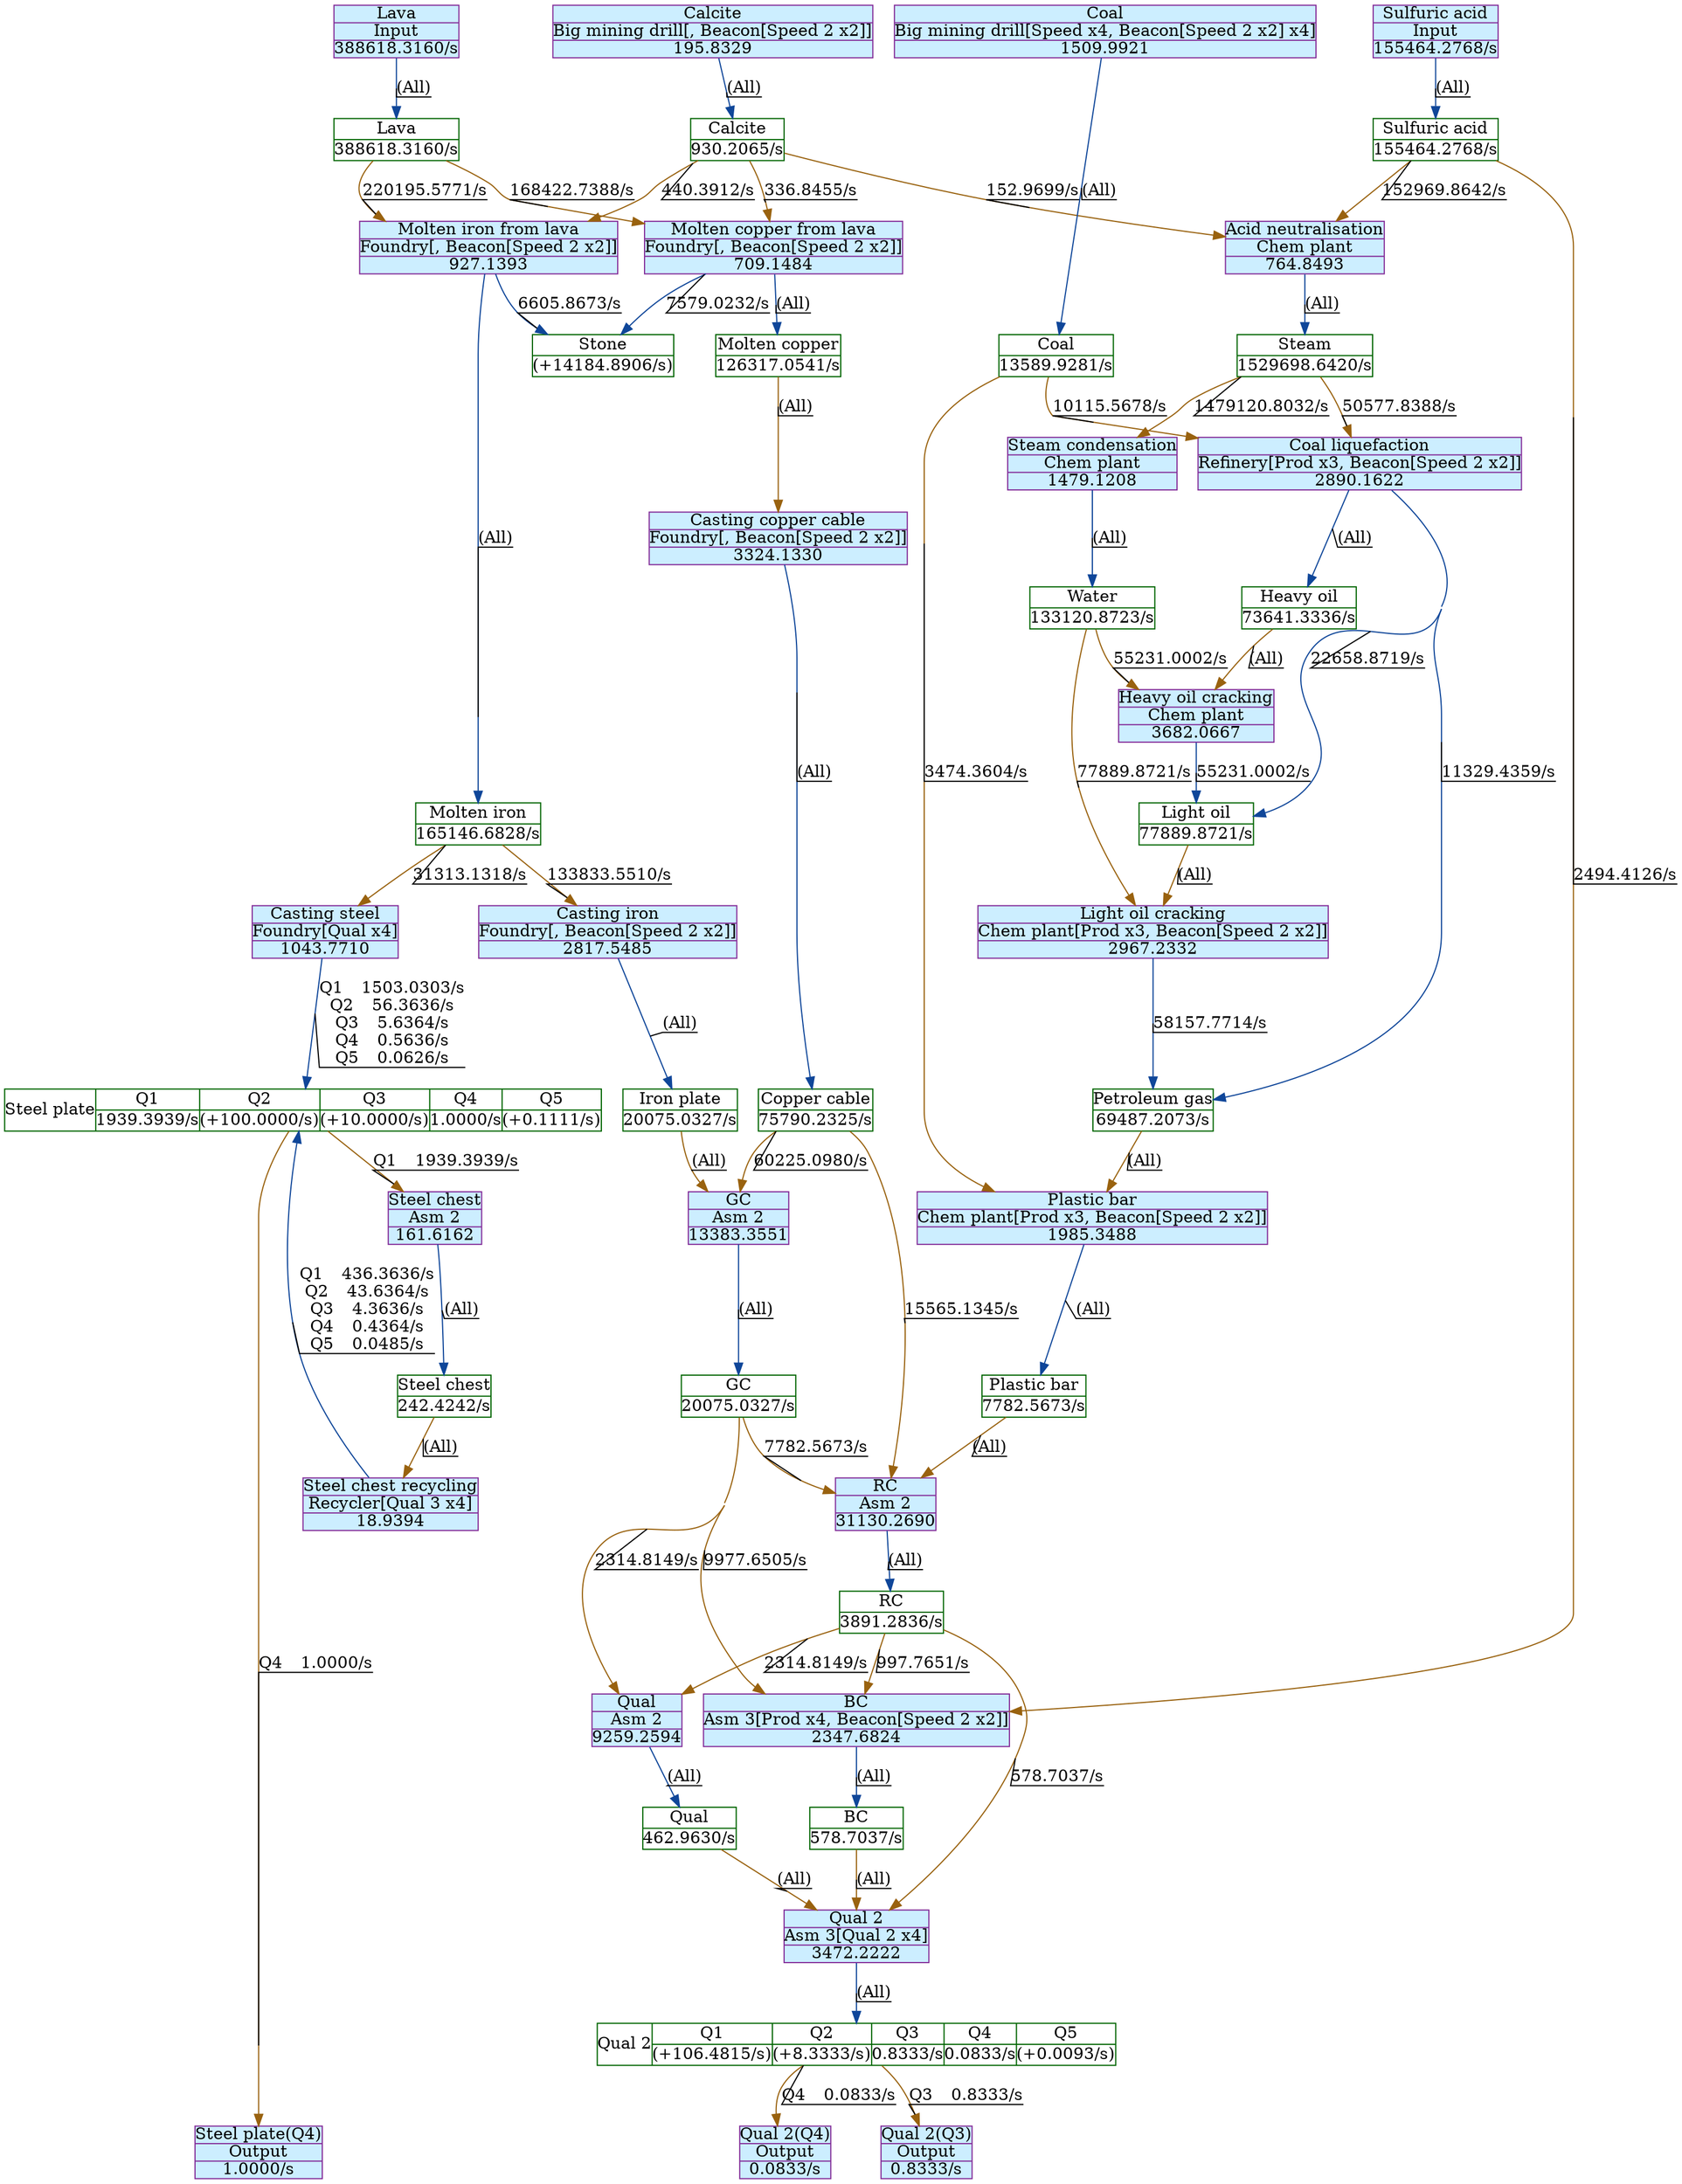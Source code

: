 digraph {
    layout="dot"
    concentrate=true
    node [shape="record"; margin=0]
    edge [decorate=true]
    0 [color="#006400"; label="{Water|133120.8723/s}"]
    1 [color="#006400"; label="{Steam|1529698.6420/s}"]
    2 [color="#006400"; label="{Coal|13589.9281/s}"]
    3 [color="#006400"; label="{Copper cable|75790.2325/s}"]
    4 [color="#006400"; label="{GC|20075.0327/s}"]
    5 [color="#006400"; label="{Iron plate|20075.0327/s}"]
    6 [color="#006400"; label="{Light oil|77889.8721/s}"]
    7 [color="#006400"; label="{Petroleum gas|69487.2073/s}"]
    8 [color="#006400"; label="{Plastic bar|7782.5673/s}"]
    9 [color="#006400"; label="{Steel chest|242.4242/s}"]
    10 [color="#006400"; label="{Lava|388618.3160/s}"]
    11 [color="#006400"; label="{Molten iron|165146.6828/s}"]
    12 [color="#006400"; label="{Calcite|930.2065/s}"]
    13 [color="#006400"; label="{Stone|(+14184.8906/s)}"]
    14 [color="#006400"; label="{Heavy oil|73641.3336/s}"]
    15 [color="#006400"; label="{Sulfuric acid|155464.2768/s}"]
    16 [color="#006400"; label="{RC|3891.2836/s}"]
    17 [color="#006400"; label="{BC|578.7037/s}"]
    18 [color="#006400"; label="{Qual|462.9630/s}"]
    19 [color="#006400"; label="{Molten copper|126317.0541/s}"]
    20 [style="filled"; color="#842e99"; fillcolor="#cceeff"; label="{Qual 2(Q4)|Output|0.0833/s}"]
    21 [style="filled"; color="#842e99"; fillcolor="#cceeff"; label="{Steam condensation|Chem plant|1479.1208}"]
    22 [style="filled"; color="#842e99"; fillcolor="#cceeff"; label="{Qual 2(Q3)|Output|0.8333/s}"]
    23 [style="filled"; color="#842e99"; fillcolor="#cceeff"; label="{Coal|Big mining drill[Speed x4, Beacon[Speed 2 x2] x4]|1509.9921}"]
    24 [style="filled"; color="#842e99"; fillcolor="#cceeff"; label="{GC|Asm 2|13383.3551}"]
    25 [style="filled"; color="#842e99"; fillcolor="#cceeff"; label="{Light oil cracking|Chem plant[Prod x3, Beacon[Speed 2 x2]]|2967.2332}"]
    26 [style="filled"; color="#842e99"; fillcolor="#cceeff"; label="{Plastic bar|Chem plant[Prod x3, Beacon[Speed 2 x2]]|1985.3488}"]
    27 [style="filled"; color="#842e99"; fillcolor="#cceeff"; label="{Steel chest recycling|Recycler[Qual 3 x4]|18.9394}"]
    28 [style="filled"; color="#842e99"; fillcolor="#cceeff"; label="{Molten iron from lava|Foundry[, Beacon[Speed 2 x2]]|927.1393}"]
    29 [style="filled"; color="#842e99"; fillcolor="#cceeff"; label="{Lava|Input|388618.3160/s}"]
    30 [style="filled"; color="#842e99"; fillcolor="#cceeff"; label="{Coal liquefaction|Refinery[Prod x3, Beacon[Speed 2 x2]]|2890.1622}"]
    31 [style="filled"; color="#842e99"; fillcolor="#cceeff"; label="{BC|Asm 3[Prod x4, Beacon[Speed 2 x2]]|2347.6824}"]
    32 [style="filled"; color="#842e99"; fillcolor="#cceeff"; label="{Qual 2|Asm 3[Qual 2 x4]|3472.2222}"]
    33 [style="filled"; color="#842e99"; fillcolor="#cceeff"; label="{Heavy oil cracking|Chem plant|3682.0667}"]
    34 [style="filled"; color="#842e99"; fillcolor="#cceeff"; label="{Calcite|Big mining drill[, Beacon[Speed 2 x2]]|195.8329}"]
    35 [style="filled"; color="#842e99"; fillcolor="#cceeff"; label="{Sulfuric acid|Input|155464.2768/s}"]
    36 [style="filled"; color="#842e99"; fillcolor="#cceeff"; label="{Steel plate(Q4)|Output|1.0000/s}"]
    37 [style="filled"; color="#842e99"; fillcolor="#cceeff"; label="{Casting steel|Foundry[Qual x4]|1043.7710}"]
    38 [style="filled"; color="#842e99"; fillcolor="#cceeff"; label="{Qual|Asm 2|9259.2594}"]
    39 [style="filled"; color="#842e99"; fillcolor="#cceeff"; label="{Casting copper cable|Foundry[, Beacon[Speed 2 x2]]|3324.1330}"]
    40 [style="filled"; color="#842e99"; fillcolor="#cceeff"; label="{Molten copper from lava|Foundry[, Beacon[Speed 2 x2]]|709.1484}"]
    41 [style="filled"; color="#842e99"; fillcolor="#cceeff"; label="{Steel chest|Asm 2|161.6162}"]
    42 [style="filled"; color="#842e99"; fillcolor="#cceeff"; label="{RC|Asm 2|31130.2690}"]
    43 [style="filled"; color="#842e99"; fillcolor="#cceeff"; label="{Casting iron|Foundry[, Beacon[Speed 2 x2]]|2817.5485}"]
    44 [style="filled"; color="#842e99"; fillcolor="#cceeff"; label="{Acid neutralisation|Chem plant|764.8493}"]
    45 [color="#006400"; label="{Qual 2}|{Q1|(+106.4815/s)}|{Q2|(+8.3333/s)}|{Q3|0.8333/s}|{Q4|0.0833/s}|{Q5|(+0.0093/s)}"]
    46 [color="#006400"; label="{Steel plate}|{Q1|1939.3939/s}|{Q2|(+100.0000/s)}|{Q3|(+10.0000/s)}|{Q4|1.0000/s}|{Q5|(+0.1111/s)}"]
    0 -> 25 [color="#99620f"; label="77889.8721/s
"]
    0 -> 33 [color="#99620f"; label="55231.0002/s
"]
    1 -> 21 [color="#99620f"; label="1479120.8032/s
"]
    1 -> 30 [color="#99620f"; label="50577.8388/s
"]
    2 -> 26 [color="#99620f"; label="3474.3604/s
"]
    2 -> 30 [color="#99620f"; label="10115.5678/s
"]
    3 -> 24 [color="#99620f"; label="60225.0980/s
"]
    3 -> 42 [color="#99620f"; label="15565.1345/s
"]
    4 -> 31 [color="#99620f"; label="9977.6505/s
"]
    4 -> 38 [color="#99620f"; label="2314.8149/s
"]
    4 -> 42 [color="#99620f"; label="7782.5673/s
"]
    5 -> 24 [color="#99620f"; label="(All)"]
    6 -> 25 [color="#99620f"; label="(All)"]
    7 -> 26 [color="#99620f"; label="(All)"]
    8 -> 42 [color="#99620f"; label="(All)"]
    9 -> 27 [color="#99620f"; label="(All)"]
    10 -> 28 [color="#99620f"; label="220195.5771/s
"]
    10 -> 40 [color="#99620f"; label="168422.7388/s
"]
    11 -> 37 [color="#99620f"; label="31313.1318/s
"]
    11 -> 43 [color="#99620f"; label="133833.5510/s
"]
    12 -> 28 [color="#99620f"; label="440.3912/s
"]
    12 -> 40 [color="#99620f"; label="336.8455/s
"]
    12 -> 44 [color="#99620f"; label="152.9699/s
"]
    14 -> 33 [color="#99620f"; label="(All)"]
    15 -> 31 [color="#99620f"; label="2494.4126/s
"]
    15 -> 44 [color="#99620f"; label="152969.8642/s
"]
    16 -> 31 [color="#99620f"; label="997.7651/s
"]
    16 -> 32 [color="#99620f"; label="578.7037/s
"]
    16 -> 38 [color="#99620f"; label="2314.8149/s
"]
    17 -> 32 [color="#99620f"; label="(All)"]
    18 -> 32 [color="#99620f"; label="(All)"]
    19 -> 39 [color="#99620f"; label="(All)"]
    21 -> 0 [color="#0f4699"; label="(All)"]
    23 -> 2 [color="#0f4699"; label="(All)"]
    24 -> 4 [color="#0f4699"; label="(All)"]
    25 -> 7 [color="#0f4699"; label="58157.7714/s
"]
    26 -> 8 [color="#0f4699"; label="(All)"]
    27 -> 46 [color="#0f4699"; label="Q1	436.3636/s
Q2	43.6364/s
Q3	4.3636/s
Q4	0.4364/s
Q5	0.0485/s
"]
    28 -> 11 [color="#0f4699"; label="(All)"]
    28 -> 13 [color="#0f4699"; label="6605.8673/s
"]
    29 -> 10 [color="#0f4699"; label="(All)"]
    30 -> 14 [color="#0f4699"; label="(All)"]
    30 -> 6 [color="#0f4699"; label="22658.8719/s
"]
    30 -> 7 [color="#0f4699"; label="11329.4359/s
"]
    31 -> 17 [color="#0f4699"; label="(All)"]
    32 -> 45 [color="#0f4699"; label="(All)"]
    33 -> 6 [color="#0f4699"; label="55231.0002/s
"]
    34 -> 12 [color="#0f4699"; label="(All)"]
    35 -> 15 [color="#0f4699"; label="(All)"]
    37 -> 46 [color="#0f4699"; label="Q1	1503.0303/s
Q2	56.3636/s
Q3	5.6364/s
Q4	0.5636/s
Q5	0.0626/s
"]
    38 -> 18 [color="#0f4699"; label="(All)"]
    39 -> 3 [color="#0f4699"; label="(All)"]
    40 -> 19 [color="#0f4699"; label="(All)"]
    40 -> 13 [color="#0f4699"; label="7579.0232/s
"]
    41 -> 9 [color="#0f4699"; label="(All)"]
    42 -> 16 [color="#0f4699"; label="(All)"]
    43 -> 5 [color="#0f4699"; label="(All)"]
    44 -> 1 [color="#0f4699"; label="(All)"]
    45 -> 20 [color="#99620f"; label="Q4	0.0833/s
"]
    45 -> 22 [color="#99620f"; label="Q3	0.8333/s
"]
    46 -> 41 [color="#99620f"; label="Q1	1939.3939/s
"]
    46 -> 36 [color="#99620f"; label="Q4	1.0000/s
"]
    subgraph {
        rank="source"
        23
        29
        34
        35
    }
    subgraph {
        rank="sink"
        20
        22
        36
    }
}

